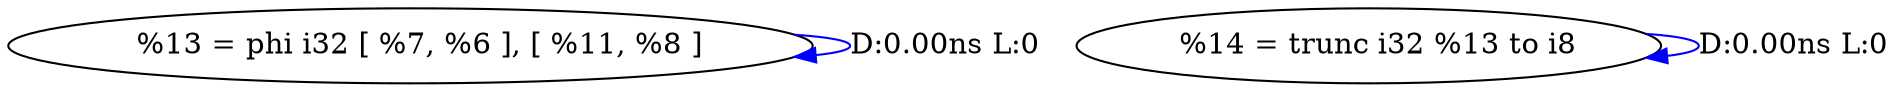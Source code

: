 digraph {
Node0x2b5eac0[label="  %13 = phi i32 [ %7, %6 ], [ %11, %8 ]"];
Node0x2b5eac0 -> Node0x2b5eac0[label="D:0.00ns L:0",color=blue];
Node0x2b5eba0[label="  %14 = trunc i32 %13 to i8"];
Node0x2b5eba0 -> Node0x2b5eba0[label="D:0.00ns L:0",color=blue];
}
